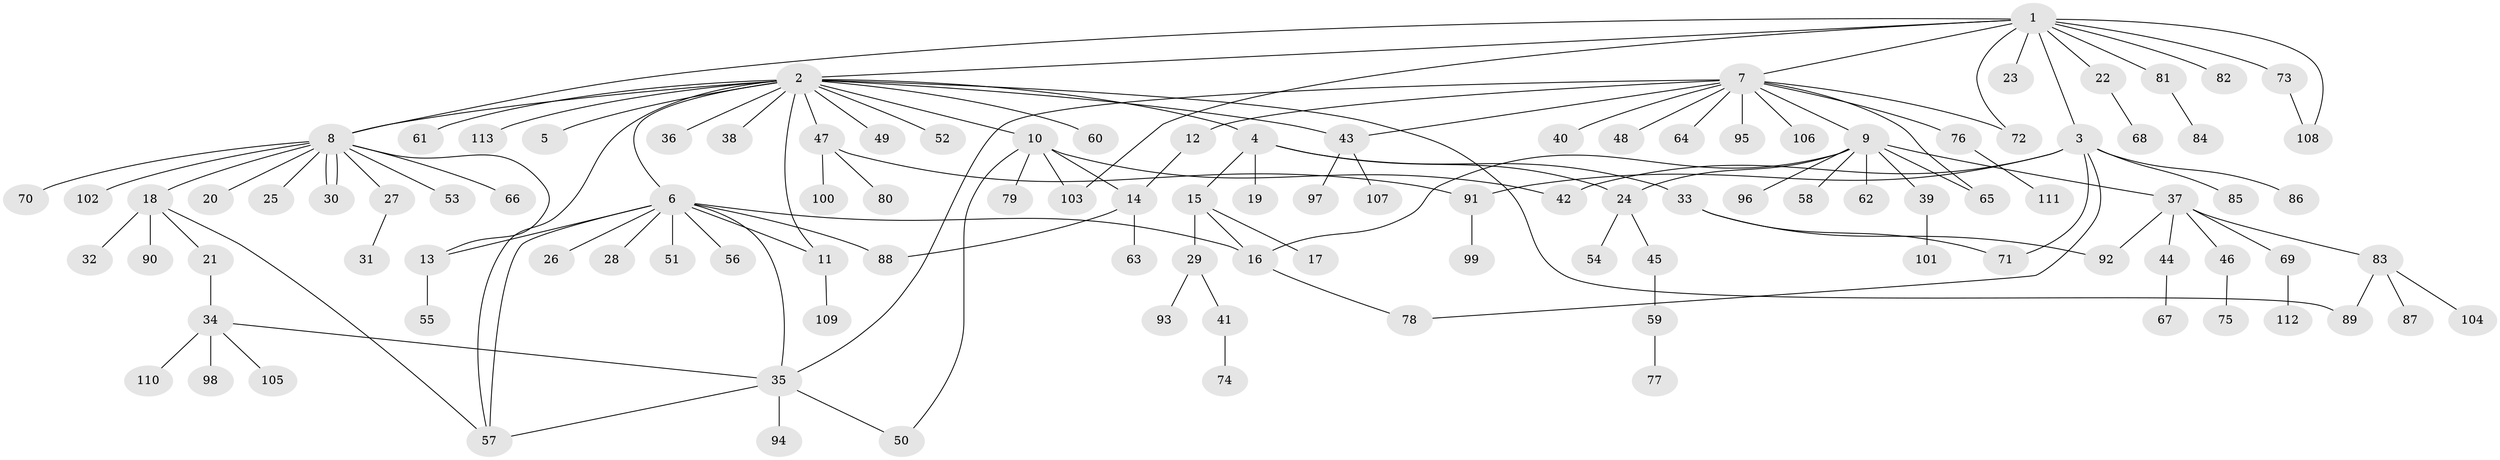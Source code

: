 // coarse degree distribution, {11: 0.011494252873563218, 17: 0.011494252873563218, 6: 0.022988505747126436, 4: 0.05747126436781609, 1: 0.5287356321839081, 10: 0.011494252873563218, 12: 0.022988505747126436, 8: 0.022988505747126436, 2: 0.2413793103448276, 3: 0.05747126436781609, 9: 0.011494252873563218}
// Generated by graph-tools (version 1.1) at 2025/51/02/27/25 19:51:57]
// undirected, 113 vertices, 138 edges
graph export_dot {
graph [start="1"]
  node [color=gray90,style=filled];
  1;
  2;
  3;
  4;
  5;
  6;
  7;
  8;
  9;
  10;
  11;
  12;
  13;
  14;
  15;
  16;
  17;
  18;
  19;
  20;
  21;
  22;
  23;
  24;
  25;
  26;
  27;
  28;
  29;
  30;
  31;
  32;
  33;
  34;
  35;
  36;
  37;
  38;
  39;
  40;
  41;
  42;
  43;
  44;
  45;
  46;
  47;
  48;
  49;
  50;
  51;
  52;
  53;
  54;
  55;
  56;
  57;
  58;
  59;
  60;
  61;
  62;
  63;
  64;
  65;
  66;
  67;
  68;
  69;
  70;
  71;
  72;
  73;
  74;
  75;
  76;
  77;
  78;
  79;
  80;
  81;
  82;
  83;
  84;
  85;
  86;
  87;
  88;
  89;
  90;
  91;
  92;
  93;
  94;
  95;
  96;
  97;
  98;
  99;
  100;
  101;
  102;
  103;
  104;
  105;
  106;
  107;
  108;
  109;
  110;
  111;
  112;
  113;
  1 -- 2;
  1 -- 3;
  1 -- 7;
  1 -- 8;
  1 -- 22;
  1 -- 23;
  1 -- 72;
  1 -- 73;
  1 -- 81;
  1 -- 82;
  1 -- 103;
  1 -- 108;
  2 -- 4;
  2 -- 5;
  2 -- 6;
  2 -- 8;
  2 -- 10;
  2 -- 11;
  2 -- 36;
  2 -- 38;
  2 -- 43;
  2 -- 47;
  2 -- 49;
  2 -- 52;
  2 -- 57;
  2 -- 60;
  2 -- 61;
  2 -- 89;
  2 -- 113;
  3 -- 42;
  3 -- 71;
  3 -- 78;
  3 -- 85;
  3 -- 86;
  3 -- 91;
  4 -- 15;
  4 -- 19;
  4 -- 24;
  4 -- 33;
  6 -- 11;
  6 -- 13;
  6 -- 16;
  6 -- 26;
  6 -- 28;
  6 -- 35;
  6 -- 51;
  6 -- 56;
  6 -- 57;
  6 -- 88;
  7 -- 9;
  7 -- 12;
  7 -- 35;
  7 -- 40;
  7 -- 43;
  7 -- 48;
  7 -- 64;
  7 -- 65;
  7 -- 72;
  7 -- 76;
  7 -- 95;
  7 -- 106;
  8 -- 13;
  8 -- 18;
  8 -- 20;
  8 -- 25;
  8 -- 27;
  8 -- 30;
  8 -- 30;
  8 -- 53;
  8 -- 66;
  8 -- 70;
  8 -- 102;
  9 -- 16;
  9 -- 24;
  9 -- 37;
  9 -- 39;
  9 -- 58;
  9 -- 62;
  9 -- 65;
  9 -- 96;
  10 -- 14;
  10 -- 42;
  10 -- 50;
  10 -- 79;
  10 -- 103;
  11 -- 109;
  12 -- 14;
  13 -- 55;
  14 -- 63;
  14 -- 88;
  15 -- 16;
  15 -- 17;
  15 -- 29;
  16 -- 78;
  18 -- 21;
  18 -- 32;
  18 -- 57;
  18 -- 90;
  21 -- 34;
  22 -- 68;
  24 -- 45;
  24 -- 54;
  27 -- 31;
  29 -- 41;
  29 -- 93;
  33 -- 71;
  33 -- 92;
  34 -- 35;
  34 -- 98;
  34 -- 105;
  34 -- 110;
  35 -- 50;
  35 -- 57;
  35 -- 94;
  37 -- 44;
  37 -- 46;
  37 -- 69;
  37 -- 83;
  37 -- 92;
  39 -- 101;
  41 -- 74;
  43 -- 97;
  43 -- 107;
  44 -- 67;
  45 -- 59;
  46 -- 75;
  47 -- 80;
  47 -- 91;
  47 -- 100;
  59 -- 77;
  69 -- 112;
  73 -- 108;
  76 -- 111;
  81 -- 84;
  83 -- 87;
  83 -- 89;
  83 -- 104;
  91 -- 99;
}
